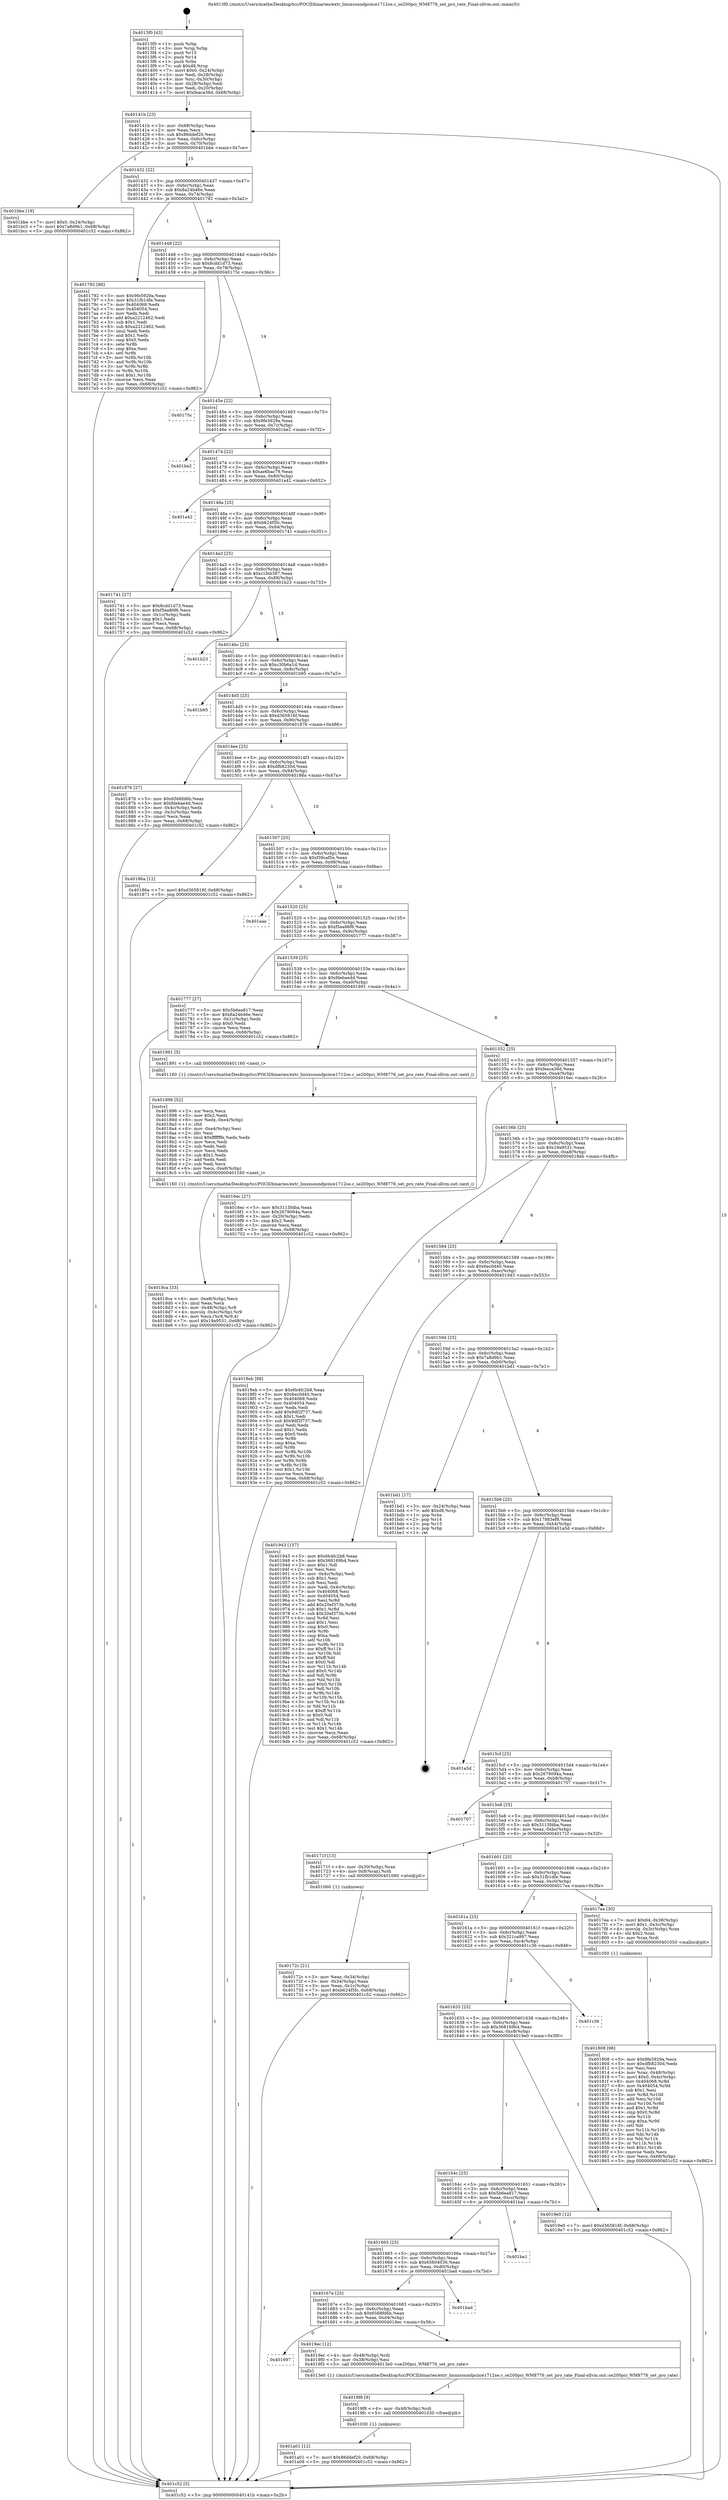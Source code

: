 digraph "0x4013f0" {
  label = "0x4013f0 (/mnt/c/Users/mathe/Desktop/tcc/POCII/binaries/extr_linuxsoundpciice1712se.c_se200pci_WM8776_set_pro_rate_Final-ollvm.out::main(0))"
  labelloc = "t"
  node[shape=record]

  Entry [label="",width=0.3,height=0.3,shape=circle,fillcolor=black,style=filled]
  "0x40141b" [label="{
     0x40141b [23]\l
     | [instrs]\l
     &nbsp;&nbsp;0x40141b \<+3\>: mov -0x68(%rbp),%eax\l
     &nbsp;&nbsp;0x40141e \<+2\>: mov %eax,%ecx\l
     &nbsp;&nbsp;0x401420 \<+6\>: sub $0x86ddef20,%ecx\l
     &nbsp;&nbsp;0x401426 \<+3\>: mov %eax,-0x6c(%rbp)\l
     &nbsp;&nbsp;0x401429 \<+3\>: mov %ecx,-0x70(%rbp)\l
     &nbsp;&nbsp;0x40142c \<+6\>: je 0000000000401bbe \<main+0x7ce\>\l
  }"]
  "0x401bbe" [label="{
     0x401bbe [19]\l
     | [instrs]\l
     &nbsp;&nbsp;0x401bbe \<+7\>: movl $0x0,-0x24(%rbp)\l
     &nbsp;&nbsp;0x401bc5 \<+7\>: movl $0x7a8d9b1,-0x68(%rbp)\l
     &nbsp;&nbsp;0x401bcc \<+5\>: jmp 0000000000401c52 \<main+0x862\>\l
  }"]
  "0x401432" [label="{
     0x401432 [22]\l
     | [instrs]\l
     &nbsp;&nbsp;0x401432 \<+5\>: jmp 0000000000401437 \<main+0x47\>\l
     &nbsp;&nbsp;0x401437 \<+3\>: mov -0x6c(%rbp),%eax\l
     &nbsp;&nbsp;0x40143a \<+5\>: sub $0x8a24b46e,%eax\l
     &nbsp;&nbsp;0x40143f \<+3\>: mov %eax,-0x74(%rbp)\l
     &nbsp;&nbsp;0x401442 \<+6\>: je 0000000000401792 \<main+0x3a2\>\l
  }"]
  Exit [label="",width=0.3,height=0.3,shape=circle,fillcolor=black,style=filled,peripheries=2]
  "0x401792" [label="{
     0x401792 [88]\l
     | [instrs]\l
     &nbsp;&nbsp;0x401792 \<+5\>: mov $0x9fe5929a,%eax\l
     &nbsp;&nbsp;0x401797 \<+5\>: mov $0x31fb1dfe,%ecx\l
     &nbsp;&nbsp;0x40179c \<+7\>: mov 0x404068,%edx\l
     &nbsp;&nbsp;0x4017a3 \<+7\>: mov 0x404054,%esi\l
     &nbsp;&nbsp;0x4017aa \<+2\>: mov %edx,%edi\l
     &nbsp;&nbsp;0x4017ac \<+6\>: add $0xa2212462,%edi\l
     &nbsp;&nbsp;0x4017b2 \<+3\>: sub $0x1,%edi\l
     &nbsp;&nbsp;0x4017b5 \<+6\>: sub $0xa2212462,%edi\l
     &nbsp;&nbsp;0x4017bb \<+3\>: imul %edi,%edx\l
     &nbsp;&nbsp;0x4017be \<+3\>: and $0x1,%edx\l
     &nbsp;&nbsp;0x4017c1 \<+3\>: cmp $0x0,%edx\l
     &nbsp;&nbsp;0x4017c4 \<+4\>: sete %r8b\l
     &nbsp;&nbsp;0x4017c8 \<+3\>: cmp $0xa,%esi\l
     &nbsp;&nbsp;0x4017cb \<+4\>: setl %r9b\l
     &nbsp;&nbsp;0x4017cf \<+3\>: mov %r8b,%r10b\l
     &nbsp;&nbsp;0x4017d2 \<+3\>: and %r9b,%r10b\l
     &nbsp;&nbsp;0x4017d5 \<+3\>: xor %r9b,%r8b\l
     &nbsp;&nbsp;0x4017d8 \<+3\>: or %r8b,%r10b\l
     &nbsp;&nbsp;0x4017db \<+4\>: test $0x1,%r10b\l
     &nbsp;&nbsp;0x4017df \<+3\>: cmovne %ecx,%eax\l
     &nbsp;&nbsp;0x4017e2 \<+3\>: mov %eax,-0x68(%rbp)\l
     &nbsp;&nbsp;0x4017e5 \<+5\>: jmp 0000000000401c52 \<main+0x862\>\l
  }"]
  "0x401448" [label="{
     0x401448 [22]\l
     | [instrs]\l
     &nbsp;&nbsp;0x401448 \<+5\>: jmp 000000000040144d \<main+0x5d\>\l
     &nbsp;&nbsp;0x40144d \<+3\>: mov -0x6c(%rbp),%eax\l
     &nbsp;&nbsp;0x401450 \<+5\>: sub $0x8cdd1d73,%eax\l
     &nbsp;&nbsp;0x401455 \<+3\>: mov %eax,-0x78(%rbp)\l
     &nbsp;&nbsp;0x401458 \<+6\>: je 000000000040175c \<main+0x36c\>\l
  }"]
  "0x401a01" [label="{
     0x401a01 [12]\l
     | [instrs]\l
     &nbsp;&nbsp;0x401a01 \<+7\>: movl $0x86ddef20,-0x68(%rbp)\l
     &nbsp;&nbsp;0x401a08 \<+5\>: jmp 0000000000401c52 \<main+0x862\>\l
  }"]
  "0x40175c" [label="{
     0x40175c\l
  }", style=dashed]
  "0x40145e" [label="{
     0x40145e [22]\l
     | [instrs]\l
     &nbsp;&nbsp;0x40145e \<+5\>: jmp 0000000000401463 \<main+0x73\>\l
     &nbsp;&nbsp;0x401463 \<+3\>: mov -0x6c(%rbp),%eax\l
     &nbsp;&nbsp;0x401466 \<+5\>: sub $0x9fe5929a,%eax\l
     &nbsp;&nbsp;0x40146b \<+3\>: mov %eax,-0x7c(%rbp)\l
     &nbsp;&nbsp;0x40146e \<+6\>: je 0000000000401be2 \<main+0x7f2\>\l
  }"]
  "0x4019f8" [label="{
     0x4019f8 [9]\l
     | [instrs]\l
     &nbsp;&nbsp;0x4019f8 \<+4\>: mov -0x48(%rbp),%rdi\l
     &nbsp;&nbsp;0x4019fc \<+5\>: call 0000000000401030 \<free@plt\>\l
     | [calls]\l
     &nbsp;&nbsp;0x401030 \{1\} (unknown)\l
  }"]
  "0x401be2" [label="{
     0x401be2\l
  }", style=dashed]
  "0x401474" [label="{
     0x401474 [22]\l
     | [instrs]\l
     &nbsp;&nbsp;0x401474 \<+5\>: jmp 0000000000401479 \<main+0x89\>\l
     &nbsp;&nbsp;0x401479 \<+3\>: mov -0x6c(%rbp),%eax\l
     &nbsp;&nbsp;0x40147c \<+5\>: sub $0xae6bac79,%eax\l
     &nbsp;&nbsp;0x401481 \<+3\>: mov %eax,-0x80(%rbp)\l
     &nbsp;&nbsp;0x401484 \<+6\>: je 0000000000401a42 \<main+0x652\>\l
  }"]
  "0x401697" [label="{
     0x401697\l
  }", style=dashed]
  "0x401a42" [label="{
     0x401a42\l
  }", style=dashed]
  "0x40148a" [label="{
     0x40148a [25]\l
     | [instrs]\l
     &nbsp;&nbsp;0x40148a \<+5\>: jmp 000000000040148f \<main+0x9f\>\l
     &nbsp;&nbsp;0x40148f \<+3\>: mov -0x6c(%rbp),%eax\l
     &nbsp;&nbsp;0x401492 \<+5\>: sub $0xb624f5fc,%eax\l
     &nbsp;&nbsp;0x401497 \<+6\>: mov %eax,-0x84(%rbp)\l
     &nbsp;&nbsp;0x40149d \<+6\>: je 0000000000401741 \<main+0x351\>\l
  }"]
  "0x4019ec" [label="{
     0x4019ec [12]\l
     | [instrs]\l
     &nbsp;&nbsp;0x4019ec \<+4\>: mov -0x48(%rbp),%rdi\l
     &nbsp;&nbsp;0x4019f0 \<+3\>: mov -0x38(%rbp),%esi\l
     &nbsp;&nbsp;0x4019f3 \<+5\>: call 00000000004013e0 \<se200pci_WM8776_set_pro_rate\>\l
     | [calls]\l
     &nbsp;&nbsp;0x4013e0 \{1\} (/mnt/c/Users/mathe/Desktop/tcc/POCII/binaries/extr_linuxsoundpciice1712se.c_se200pci_WM8776_set_pro_rate_Final-ollvm.out::se200pci_WM8776_set_pro_rate)\l
  }"]
  "0x401741" [label="{
     0x401741 [27]\l
     | [instrs]\l
     &nbsp;&nbsp;0x401741 \<+5\>: mov $0x8cdd1d73,%eax\l
     &nbsp;&nbsp;0x401746 \<+5\>: mov $0xf5ea86f6,%ecx\l
     &nbsp;&nbsp;0x40174b \<+3\>: mov -0x1c(%rbp),%edx\l
     &nbsp;&nbsp;0x40174e \<+3\>: cmp $0x1,%edx\l
     &nbsp;&nbsp;0x401751 \<+3\>: cmovl %ecx,%eax\l
     &nbsp;&nbsp;0x401754 \<+3\>: mov %eax,-0x68(%rbp)\l
     &nbsp;&nbsp;0x401757 \<+5\>: jmp 0000000000401c52 \<main+0x862\>\l
  }"]
  "0x4014a3" [label="{
     0x4014a3 [25]\l
     | [instrs]\l
     &nbsp;&nbsp;0x4014a3 \<+5\>: jmp 00000000004014a8 \<main+0xb8\>\l
     &nbsp;&nbsp;0x4014a8 \<+3\>: mov -0x6c(%rbp),%eax\l
     &nbsp;&nbsp;0x4014ab \<+5\>: sub $0xc1feb397,%eax\l
     &nbsp;&nbsp;0x4014b0 \<+6\>: mov %eax,-0x88(%rbp)\l
     &nbsp;&nbsp;0x4014b6 \<+6\>: je 0000000000401b23 \<main+0x733\>\l
  }"]
  "0x40167e" [label="{
     0x40167e [25]\l
     | [instrs]\l
     &nbsp;&nbsp;0x40167e \<+5\>: jmp 0000000000401683 \<main+0x293\>\l
     &nbsp;&nbsp;0x401683 \<+3\>: mov -0x6c(%rbp),%eax\l
     &nbsp;&nbsp;0x401686 \<+5\>: sub $0x6568fd6b,%eax\l
     &nbsp;&nbsp;0x40168b \<+6\>: mov %eax,-0xd4(%rbp)\l
     &nbsp;&nbsp;0x401691 \<+6\>: je 00000000004019ec \<main+0x5fc\>\l
  }"]
  "0x401b23" [label="{
     0x401b23\l
  }", style=dashed]
  "0x4014bc" [label="{
     0x4014bc [25]\l
     | [instrs]\l
     &nbsp;&nbsp;0x4014bc \<+5\>: jmp 00000000004014c1 \<main+0xd1\>\l
     &nbsp;&nbsp;0x4014c1 \<+3\>: mov -0x6c(%rbp),%eax\l
     &nbsp;&nbsp;0x4014c4 \<+5\>: sub $0xc30b6a1d,%eax\l
     &nbsp;&nbsp;0x4014c9 \<+6\>: mov %eax,-0x8c(%rbp)\l
     &nbsp;&nbsp;0x4014cf \<+6\>: je 0000000000401b95 \<main+0x7a5\>\l
  }"]
  "0x401bad" [label="{
     0x401bad\l
  }", style=dashed]
  "0x401b95" [label="{
     0x401b95\l
  }", style=dashed]
  "0x4014d5" [label="{
     0x4014d5 [25]\l
     | [instrs]\l
     &nbsp;&nbsp;0x4014d5 \<+5\>: jmp 00000000004014da \<main+0xea\>\l
     &nbsp;&nbsp;0x4014da \<+3\>: mov -0x6c(%rbp),%eax\l
     &nbsp;&nbsp;0x4014dd \<+5\>: sub $0xd365816f,%eax\l
     &nbsp;&nbsp;0x4014e2 \<+6\>: mov %eax,-0x90(%rbp)\l
     &nbsp;&nbsp;0x4014e8 \<+6\>: je 0000000000401876 \<main+0x486\>\l
  }"]
  "0x401665" [label="{
     0x401665 [25]\l
     | [instrs]\l
     &nbsp;&nbsp;0x401665 \<+5\>: jmp 000000000040166a \<main+0x27a\>\l
     &nbsp;&nbsp;0x40166a \<+3\>: mov -0x6c(%rbp),%eax\l
     &nbsp;&nbsp;0x40166d \<+5\>: sub $0x65604036,%eax\l
     &nbsp;&nbsp;0x401672 \<+6\>: mov %eax,-0xd0(%rbp)\l
     &nbsp;&nbsp;0x401678 \<+6\>: je 0000000000401bad \<main+0x7bd\>\l
  }"]
  "0x401876" [label="{
     0x401876 [27]\l
     | [instrs]\l
     &nbsp;&nbsp;0x401876 \<+5\>: mov $0x6568fd6b,%eax\l
     &nbsp;&nbsp;0x40187b \<+5\>: mov $0xfdebae4d,%ecx\l
     &nbsp;&nbsp;0x401880 \<+3\>: mov -0x4c(%rbp),%edx\l
     &nbsp;&nbsp;0x401883 \<+3\>: cmp -0x3c(%rbp),%edx\l
     &nbsp;&nbsp;0x401886 \<+3\>: cmovl %ecx,%eax\l
     &nbsp;&nbsp;0x401889 \<+3\>: mov %eax,-0x68(%rbp)\l
     &nbsp;&nbsp;0x40188c \<+5\>: jmp 0000000000401c52 \<main+0x862\>\l
  }"]
  "0x4014ee" [label="{
     0x4014ee [25]\l
     | [instrs]\l
     &nbsp;&nbsp;0x4014ee \<+5\>: jmp 00000000004014f3 \<main+0x103\>\l
     &nbsp;&nbsp;0x4014f3 \<+3\>: mov -0x6c(%rbp),%eax\l
     &nbsp;&nbsp;0x4014f6 \<+5\>: sub $0xdfb8230d,%eax\l
     &nbsp;&nbsp;0x4014fb \<+6\>: mov %eax,-0x94(%rbp)\l
     &nbsp;&nbsp;0x401501 \<+6\>: je 000000000040186a \<main+0x47a\>\l
  }"]
  "0x401ba1" [label="{
     0x401ba1\l
  }", style=dashed]
  "0x40186a" [label="{
     0x40186a [12]\l
     | [instrs]\l
     &nbsp;&nbsp;0x40186a \<+7\>: movl $0xd365816f,-0x68(%rbp)\l
     &nbsp;&nbsp;0x401871 \<+5\>: jmp 0000000000401c52 \<main+0x862\>\l
  }"]
  "0x401507" [label="{
     0x401507 [25]\l
     | [instrs]\l
     &nbsp;&nbsp;0x401507 \<+5\>: jmp 000000000040150c \<main+0x11c\>\l
     &nbsp;&nbsp;0x40150c \<+3\>: mov -0x6c(%rbp),%eax\l
     &nbsp;&nbsp;0x40150f \<+5\>: sub $0xf39caf5e,%eax\l
     &nbsp;&nbsp;0x401514 \<+6\>: mov %eax,-0x98(%rbp)\l
     &nbsp;&nbsp;0x40151a \<+6\>: je 0000000000401aaa \<main+0x6ba\>\l
  }"]
  "0x40164c" [label="{
     0x40164c [25]\l
     | [instrs]\l
     &nbsp;&nbsp;0x40164c \<+5\>: jmp 0000000000401651 \<main+0x261\>\l
     &nbsp;&nbsp;0x401651 \<+3\>: mov -0x6c(%rbp),%eax\l
     &nbsp;&nbsp;0x401654 \<+5\>: sub $0x5b6ea817,%eax\l
     &nbsp;&nbsp;0x401659 \<+6\>: mov %eax,-0xcc(%rbp)\l
     &nbsp;&nbsp;0x40165f \<+6\>: je 0000000000401ba1 \<main+0x7b1\>\l
  }"]
  "0x401aaa" [label="{
     0x401aaa\l
  }", style=dashed]
  "0x401520" [label="{
     0x401520 [25]\l
     | [instrs]\l
     &nbsp;&nbsp;0x401520 \<+5\>: jmp 0000000000401525 \<main+0x135\>\l
     &nbsp;&nbsp;0x401525 \<+3\>: mov -0x6c(%rbp),%eax\l
     &nbsp;&nbsp;0x401528 \<+5\>: sub $0xf5ea86f6,%eax\l
     &nbsp;&nbsp;0x40152d \<+6\>: mov %eax,-0x9c(%rbp)\l
     &nbsp;&nbsp;0x401533 \<+6\>: je 0000000000401777 \<main+0x387\>\l
  }"]
  "0x4019e0" [label="{
     0x4019e0 [12]\l
     | [instrs]\l
     &nbsp;&nbsp;0x4019e0 \<+7\>: movl $0xd365816f,-0x68(%rbp)\l
     &nbsp;&nbsp;0x4019e7 \<+5\>: jmp 0000000000401c52 \<main+0x862\>\l
  }"]
  "0x401777" [label="{
     0x401777 [27]\l
     | [instrs]\l
     &nbsp;&nbsp;0x401777 \<+5\>: mov $0x5b6ea817,%eax\l
     &nbsp;&nbsp;0x40177c \<+5\>: mov $0x8a24b46e,%ecx\l
     &nbsp;&nbsp;0x401781 \<+3\>: mov -0x1c(%rbp),%edx\l
     &nbsp;&nbsp;0x401784 \<+3\>: cmp $0x0,%edx\l
     &nbsp;&nbsp;0x401787 \<+3\>: cmove %ecx,%eax\l
     &nbsp;&nbsp;0x40178a \<+3\>: mov %eax,-0x68(%rbp)\l
     &nbsp;&nbsp;0x40178d \<+5\>: jmp 0000000000401c52 \<main+0x862\>\l
  }"]
  "0x401539" [label="{
     0x401539 [25]\l
     | [instrs]\l
     &nbsp;&nbsp;0x401539 \<+5\>: jmp 000000000040153e \<main+0x14e\>\l
     &nbsp;&nbsp;0x40153e \<+3\>: mov -0x6c(%rbp),%eax\l
     &nbsp;&nbsp;0x401541 \<+5\>: sub $0xfdebae4d,%eax\l
     &nbsp;&nbsp;0x401546 \<+6\>: mov %eax,-0xa0(%rbp)\l
     &nbsp;&nbsp;0x40154c \<+6\>: je 0000000000401891 \<main+0x4a1\>\l
  }"]
  "0x401633" [label="{
     0x401633 [25]\l
     | [instrs]\l
     &nbsp;&nbsp;0x401633 \<+5\>: jmp 0000000000401638 \<main+0x248\>\l
     &nbsp;&nbsp;0x401638 \<+3\>: mov -0x6c(%rbp),%eax\l
     &nbsp;&nbsp;0x40163b \<+5\>: sub $0x368169b4,%eax\l
     &nbsp;&nbsp;0x401640 \<+6\>: mov %eax,-0xc8(%rbp)\l
     &nbsp;&nbsp;0x401646 \<+6\>: je 00000000004019e0 \<main+0x5f0\>\l
  }"]
  "0x401891" [label="{
     0x401891 [5]\l
     | [instrs]\l
     &nbsp;&nbsp;0x401891 \<+5\>: call 0000000000401160 \<next_i\>\l
     | [calls]\l
     &nbsp;&nbsp;0x401160 \{1\} (/mnt/c/Users/mathe/Desktop/tcc/POCII/binaries/extr_linuxsoundpciice1712se.c_se200pci_WM8776_set_pro_rate_Final-ollvm.out::next_i)\l
  }"]
  "0x401552" [label="{
     0x401552 [25]\l
     | [instrs]\l
     &nbsp;&nbsp;0x401552 \<+5\>: jmp 0000000000401557 \<main+0x167\>\l
     &nbsp;&nbsp;0x401557 \<+3\>: mov -0x6c(%rbp),%eax\l
     &nbsp;&nbsp;0x40155a \<+5\>: sub $0xfeaca36d,%eax\l
     &nbsp;&nbsp;0x40155f \<+6\>: mov %eax,-0xa4(%rbp)\l
     &nbsp;&nbsp;0x401565 \<+6\>: je 00000000004016ec \<main+0x2fc\>\l
  }"]
  "0x401c36" [label="{
     0x401c36\l
  }", style=dashed]
  "0x4016ec" [label="{
     0x4016ec [27]\l
     | [instrs]\l
     &nbsp;&nbsp;0x4016ec \<+5\>: mov $0x3115fdba,%eax\l
     &nbsp;&nbsp;0x4016f1 \<+5\>: mov $0x2679094a,%ecx\l
     &nbsp;&nbsp;0x4016f6 \<+3\>: mov -0x20(%rbp),%edx\l
     &nbsp;&nbsp;0x4016f9 \<+3\>: cmp $0x2,%edx\l
     &nbsp;&nbsp;0x4016fc \<+3\>: cmovne %ecx,%eax\l
     &nbsp;&nbsp;0x4016ff \<+3\>: mov %eax,-0x68(%rbp)\l
     &nbsp;&nbsp;0x401702 \<+5\>: jmp 0000000000401c52 \<main+0x862\>\l
  }"]
  "0x40156b" [label="{
     0x40156b [25]\l
     | [instrs]\l
     &nbsp;&nbsp;0x40156b \<+5\>: jmp 0000000000401570 \<main+0x180\>\l
     &nbsp;&nbsp;0x401570 \<+3\>: mov -0x6c(%rbp),%eax\l
     &nbsp;&nbsp;0x401573 \<+5\>: sub $0x19a9531,%eax\l
     &nbsp;&nbsp;0x401578 \<+6\>: mov %eax,-0xa8(%rbp)\l
     &nbsp;&nbsp;0x40157e \<+6\>: je 00000000004018eb \<main+0x4fb\>\l
  }"]
  "0x401c52" [label="{
     0x401c52 [5]\l
     | [instrs]\l
     &nbsp;&nbsp;0x401c52 \<+5\>: jmp 000000000040141b \<main+0x2b\>\l
  }"]
  "0x4013f0" [label="{
     0x4013f0 [43]\l
     | [instrs]\l
     &nbsp;&nbsp;0x4013f0 \<+1\>: push %rbp\l
     &nbsp;&nbsp;0x4013f1 \<+3\>: mov %rsp,%rbp\l
     &nbsp;&nbsp;0x4013f4 \<+2\>: push %r15\l
     &nbsp;&nbsp;0x4013f6 \<+2\>: push %r14\l
     &nbsp;&nbsp;0x4013f8 \<+1\>: push %rbx\l
     &nbsp;&nbsp;0x4013f9 \<+7\>: sub $0xd8,%rsp\l
     &nbsp;&nbsp;0x401400 \<+7\>: movl $0x0,-0x24(%rbp)\l
     &nbsp;&nbsp;0x401407 \<+3\>: mov %edi,-0x28(%rbp)\l
     &nbsp;&nbsp;0x40140a \<+4\>: mov %rsi,-0x30(%rbp)\l
     &nbsp;&nbsp;0x40140e \<+3\>: mov -0x28(%rbp),%edi\l
     &nbsp;&nbsp;0x401411 \<+3\>: mov %edi,-0x20(%rbp)\l
     &nbsp;&nbsp;0x401414 \<+7\>: movl $0xfeaca36d,-0x68(%rbp)\l
  }"]
  "0x4018ca" [label="{
     0x4018ca [33]\l
     | [instrs]\l
     &nbsp;&nbsp;0x4018ca \<+6\>: mov -0xe8(%rbp),%ecx\l
     &nbsp;&nbsp;0x4018d0 \<+3\>: imul %eax,%ecx\l
     &nbsp;&nbsp;0x4018d3 \<+4\>: mov -0x48(%rbp),%r8\l
     &nbsp;&nbsp;0x4018d7 \<+4\>: movslq -0x4c(%rbp),%r9\l
     &nbsp;&nbsp;0x4018db \<+4\>: mov %ecx,(%r8,%r9,4)\l
     &nbsp;&nbsp;0x4018df \<+7\>: movl $0x19a9531,-0x68(%rbp)\l
     &nbsp;&nbsp;0x4018e6 \<+5\>: jmp 0000000000401c52 \<main+0x862\>\l
  }"]
  "0x4018eb" [label="{
     0x4018eb [88]\l
     | [instrs]\l
     &nbsp;&nbsp;0x4018eb \<+5\>: mov $0x6b4fc2b8,%eax\l
     &nbsp;&nbsp;0x4018f0 \<+5\>: mov $0x6ec0d40,%ecx\l
     &nbsp;&nbsp;0x4018f5 \<+7\>: mov 0x404068,%edx\l
     &nbsp;&nbsp;0x4018fc \<+7\>: mov 0x404054,%esi\l
     &nbsp;&nbsp;0x401903 \<+2\>: mov %edx,%edi\l
     &nbsp;&nbsp;0x401905 \<+6\>: add $0x9df2f737,%edi\l
     &nbsp;&nbsp;0x40190b \<+3\>: sub $0x1,%edi\l
     &nbsp;&nbsp;0x40190e \<+6\>: sub $0x9df2f737,%edi\l
     &nbsp;&nbsp;0x401914 \<+3\>: imul %edi,%edx\l
     &nbsp;&nbsp;0x401917 \<+3\>: and $0x1,%edx\l
     &nbsp;&nbsp;0x40191a \<+3\>: cmp $0x0,%edx\l
     &nbsp;&nbsp;0x40191d \<+4\>: sete %r8b\l
     &nbsp;&nbsp;0x401921 \<+3\>: cmp $0xa,%esi\l
     &nbsp;&nbsp;0x401924 \<+4\>: setl %r9b\l
     &nbsp;&nbsp;0x401928 \<+3\>: mov %r8b,%r10b\l
     &nbsp;&nbsp;0x40192b \<+3\>: and %r9b,%r10b\l
     &nbsp;&nbsp;0x40192e \<+3\>: xor %r9b,%r8b\l
     &nbsp;&nbsp;0x401931 \<+3\>: or %r8b,%r10b\l
     &nbsp;&nbsp;0x401934 \<+4\>: test $0x1,%r10b\l
     &nbsp;&nbsp;0x401938 \<+3\>: cmovne %ecx,%eax\l
     &nbsp;&nbsp;0x40193b \<+3\>: mov %eax,-0x68(%rbp)\l
     &nbsp;&nbsp;0x40193e \<+5\>: jmp 0000000000401c52 \<main+0x862\>\l
  }"]
  "0x401584" [label="{
     0x401584 [25]\l
     | [instrs]\l
     &nbsp;&nbsp;0x401584 \<+5\>: jmp 0000000000401589 \<main+0x199\>\l
     &nbsp;&nbsp;0x401589 \<+3\>: mov -0x6c(%rbp),%eax\l
     &nbsp;&nbsp;0x40158c \<+5\>: sub $0x6ec0d40,%eax\l
     &nbsp;&nbsp;0x401591 \<+6\>: mov %eax,-0xac(%rbp)\l
     &nbsp;&nbsp;0x401597 \<+6\>: je 0000000000401943 \<main+0x553\>\l
  }"]
  "0x401896" [label="{
     0x401896 [52]\l
     | [instrs]\l
     &nbsp;&nbsp;0x401896 \<+2\>: xor %ecx,%ecx\l
     &nbsp;&nbsp;0x401898 \<+5\>: mov $0x2,%edx\l
     &nbsp;&nbsp;0x40189d \<+6\>: mov %edx,-0xe4(%rbp)\l
     &nbsp;&nbsp;0x4018a3 \<+1\>: cltd\l
     &nbsp;&nbsp;0x4018a4 \<+6\>: mov -0xe4(%rbp),%esi\l
     &nbsp;&nbsp;0x4018aa \<+2\>: idiv %esi\l
     &nbsp;&nbsp;0x4018ac \<+6\>: imul $0xfffffffe,%edx,%edx\l
     &nbsp;&nbsp;0x4018b2 \<+2\>: mov %ecx,%edi\l
     &nbsp;&nbsp;0x4018b4 \<+2\>: sub %edx,%edi\l
     &nbsp;&nbsp;0x4018b6 \<+2\>: mov %ecx,%edx\l
     &nbsp;&nbsp;0x4018b8 \<+3\>: sub $0x1,%edx\l
     &nbsp;&nbsp;0x4018bb \<+2\>: add %edx,%edi\l
     &nbsp;&nbsp;0x4018bd \<+2\>: sub %edi,%ecx\l
     &nbsp;&nbsp;0x4018bf \<+6\>: mov %ecx,-0xe8(%rbp)\l
     &nbsp;&nbsp;0x4018c5 \<+5\>: call 0000000000401160 \<next_i\>\l
     | [calls]\l
     &nbsp;&nbsp;0x401160 \{1\} (/mnt/c/Users/mathe/Desktop/tcc/POCII/binaries/extr_linuxsoundpciice1712se.c_se200pci_WM8776_set_pro_rate_Final-ollvm.out::next_i)\l
  }"]
  "0x401943" [label="{
     0x401943 [157]\l
     | [instrs]\l
     &nbsp;&nbsp;0x401943 \<+5\>: mov $0x6b4fc2b8,%eax\l
     &nbsp;&nbsp;0x401948 \<+5\>: mov $0x368169b4,%ecx\l
     &nbsp;&nbsp;0x40194d \<+2\>: mov $0x1,%dl\l
     &nbsp;&nbsp;0x40194f \<+2\>: xor %esi,%esi\l
     &nbsp;&nbsp;0x401951 \<+3\>: mov -0x4c(%rbp),%edi\l
     &nbsp;&nbsp;0x401954 \<+3\>: sub $0x1,%esi\l
     &nbsp;&nbsp;0x401957 \<+2\>: sub %esi,%edi\l
     &nbsp;&nbsp;0x401959 \<+3\>: mov %edi,-0x4c(%rbp)\l
     &nbsp;&nbsp;0x40195c \<+7\>: mov 0x404068,%esi\l
     &nbsp;&nbsp;0x401963 \<+7\>: mov 0x404054,%edi\l
     &nbsp;&nbsp;0x40196a \<+3\>: mov %esi,%r8d\l
     &nbsp;&nbsp;0x40196d \<+7\>: add $0x20ef373b,%r8d\l
     &nbsp;&nbsp;0x401974 \<+4\>: sub $0x1,%r8d\l
     &nbsp;&nbsp;0x401978 \<+7\>: sub $0x20ef373b,%r8d\l
     &nbsp;&nbsp;0x40197f \<+4\>: imul %r8d,%esi\l
     &nbsp;&nbsp;0x401983 \<+3\>: and $0x1,%esi\l
     &nbsp;&nbsp;0x401986 \<+3\>: cmp $0x0,%esi\l
     &nbsp;&nbsp;0x401989 \<+4\>: sete %r9b\l
     &nbsp;&nbsp;0x40198d \<+3\>: cmp $0xa,%edi\l
     &nbsp;&nbsp;0x401990 \<+4\>: setl %r10b\l
     &nbsp;&nbsp;0x401994 \<+3\>: mov %r9b,%r11b\l
     &nbsp;&nbsp;0x401997 \<+4\>: xor $0xff,%r11b\l
     &nbsp;&nbsp;0x40199b \<+3\>: mov %r10b,%bl\l
     &nbsp;&nbsp;0x40199e \<+3\>: xor $0xff,%bl\l
     &nbsp;&nbsp;0x4019a1 \<+3\>: xor $0x0,%dl\l
     &nbsp;&nbsp;0x4019a4 \<+3\>: mov %r11b,%r14b\l
     &nbsp;&nbsp;0x4019a7 \<+4\>: and $0x0,%r14b\l
     &nbsp;&nbsp;0x4019ab \<+3\>: and %dl,%r9b\l
     &nbsp;&nbsp;0x4019ae \<+3\>: mov %bl,%r15b\l
     &nbsp;&nbsp;0x4019b1 \<+4\>: and $0x0,%r15b\l
     &nbsp;&nbsp;0x4019b5 \<+3\>: and %dl,%r10b\l
     &nbsp;&nbsp;0x4019b8 \<+3\>: or %r9b,%r14b\l
     &nbsp;&nbsp;0x4019bb \<+3\>: or %r10b,%r15b\l
     &nbsp;&nbsp;0x4019be \<+3\>: xor %r15b,%r14b\l
     &nbsp;&nbsp;0x4019c1 \<+3\>: or %bl,%r11b\l
     &nbsp;&nbsp;0x4019c4 \<+4\>: xor $0xff,%r11b\l
     &nbsp;&nbsp;0x4019c8 \<+3\>: or $0x0,%dl\l
     &nbsp;&nbsp;0x4019cb \<+3\>: and %dl,%r11b\l
     &nbsp;&nbsp;0x4019ce \<+3\>: or %r11b,%r14b\l
     &nbsp;&nbsp;0x4019d1 \<+4\>: test $0x1,%r14b\l
     &nbsp;&nbsp;0x4019d5 \<+3\>: cmovne %ecx,%eax\l
     &nbsp;&nbsp;0x4019d8 \<+3\>: mov %eax,-0x68(%rbp)\l
     &nbsp;&nbsp;0x4019db \<+5\>: jmp 0000000000401c52 \<main+0x862\>\l
  }"]
  "0x40159d" [label="{
     0x40159d [25]\l
     | [instrs]\l
     &nbsp;&nbsp;0x40159d \<+5\>: jmp 00000000004015a2 \<main+0x1b2\>\l
     &nbsp;&nbsp;0x4015a2 \<+3\>: mov -0x6c(%rbp),%eax\l
     &nbsp;&nbsp;0x4015a5 \<+5\>: sub $0x7a8d9b1,%eax\l
     &nbsp;&nbsp;0x4015aa \<+6\>: mov %eax,-0xb0(%rbp)\l
     &nbsp;&nbsp;0x4015b0 \<+6\>: je 0000000000401bd1 \<main+0x7e1\>\l
  }"]
  "0x401808" [label="{
     0x401808 [98]\l
     | [instrs]\l
     &nbsp;&nbsp;0x401808 \<+5\>: mov $0x9fe5929a,%ecx\l
     &nbsp;&nbsp;0x40180d \<+5\>: mov $0xdfb8230d,%edx\l
     &nbsp;&nbsp;0x401812 \<+2\>: xor %esi,%esi\l
     &nbsp;&nbsp;0x401814 \<+4\>: mov %rax,-0x48(%rbp)\l
     &nbsp;&nbsp;0x401818 \<+7\>: movl $0x0,-0x4c(%rbp)\l
     &nbsp;&nbsp;0x40181f \<+8\>: mov 0x404068,%r8d\l
     &nbsp;&nbsp;0x401827 \<+8\>: mov 0x404054,%r9d\l
     &nbsp;&nbsp;0x40182f \<+3\>: sub $0x1,%esi\l
     &nbsp;&nbsp;0x401832 \<+3\>: mov %r8d,%r10d\l
     &nbsp;&nbsp;0x401835 \<+3\>: add %esi,%r10d\l
     &nbsp;&nbsp;0x401838 \<+4\>: imul %r10d,%r8d\l
     &nbsp;&nbsp;0x40183c \<+4\>: and $0x1,%r8d\l
     &nbsp;&nbsp;0x401840 \<+4\>: cmp $0x0,%r8d\l
     &nbsp;&nbsp;0x401844 \<+4\>: sete %r11b\l
     &nbsp;&nbsp;0x401848 \<+4\>: cmp $0xa,%r9d\l
     &nbsp;&nbsp;0x40184c \<+3\>: setl %bl\l
     &nbsp;&nbsp;0x40184f \<+3\>: mov %r11b,%r14b\l
     &nbsp;&nbsp;0x401852 \<+3\>: and %bl,%r14b\l
     &nbsp;&nbsp;0x401855 \<+3\>: xor %bl,%r11b\l
     &nbsp;&nbsp;0x401858 \<+3\>: or %r11b,%r14b\l
     &nbsp;&nbsp;0x40185b \<+4\>: test $0x1,%r14b\l
     &nbsp;&nbsp;0x40185f \<+3\>: cmovne %edx,%ecx\l
     &nbsp;&nbsp;0x401862 \<+3\>: mov %ecx,-0x68(%rbp)\l
     &nbsp;&nbsp;0x401865 \<+5\>: jmp 0000000000401c52 \<main+0x862\>\l
  }"]
  "0x401bd1" [label="{
     0x401bd1 [17]\l
     | [instrs]\l
     &nbsp;&nbsp;0x401bd1 \<+3\>: mov -0x24(%rbp),%eax\l
     &nbsp;&nbsp;0x401bd4 \<+7\>: add $0xd8,%rsp\l
     &nbsp;&nbsp;0x401bdb \<+1\>: pop %rbx\l
     &nbsp;&nbsp;0x401bdc \<+2\>: pop %r14\l
     &nbsp;&nbsp;0x401bde \<+2\>: pop %r15\l
     &nbsp;&nbsp;0x401be0 \<+1\>: pop %rbp\l
     &nbsp;&nbsp;0x401be1 \<+1\>: ret\l
  }"]
  "0x4015b6" [label="{
     0x4015b6 [25]\l
     | [instrs]\l
     &nbsp;&nbsp;0x4015b6 \<+5\>: jmp 00000000004015bb \<main+0x1cb\>\l
     &nbsp;&nbsp;0x4015bb \<+3\>: mov -0x6c(%rbp),%eax\l
     &nbsp;&nbsp;0x4015be \<+5\>: sub $0x17883ef8,%eax\l
     &nbsp;&nbsp;0x4015c3 \<+6\>: mov %eax,-0xb4(%rbp)\l
     &nbsp;&nbsp;0x4015c9 \<+6\>: je 0000000000401a5d \<main+0x66d\>\l
  }"]
  "0x40161a" [label="{
     0x40161a [25]\l
     | [instrs]\l
     &nbsp;&nbsp;0x40161a \<+5\>: jmp 000000000040161f \<main+0x22f\>\l
     &nbsp;&nbsp;0x40161f \<+3\>: mov -0x6c(%rbp),%eax\l
     &nbsp;&nbsp;0x401622 \<+5\>: sub $0x321ca997,%eax\l
     &nbsp;&nbsp;0x401627 \<+6\>: mov %eax,-0xc4(%rbp)\l
     &nbsp;&nbsp;0x40162d \<+6\>: je 0000000000401c36 \<main+0x846\>\l
  }"]
  "0x401a5d" [label="{
     0x401a5d\l
  }", style=dashed]
  "0x4015cf" [label="{
     0x4015cf [25]\l
     | [instrs]\l
     &nbsp;&nbsp;0x4015cf \<+5\>: jmp 00000000004015d4 \<main+0x1e4\>\l
     &nbsp;&nbsp;0x4015d4 \<+3\>: mov -0x6c(%rbp),%eax\l
     &nbsp;&nbsp;0x4015d7 \<+5\>: sub $0x2679094a,%eax\l
     &nbsp;&nbsp;0x4015dc \<+6\>: mov %eax,-0xb8(%rbp)\l
     &nbsp;&nbsp;0x4015e2 \<+6\>: je 0000000000401707 \<main+0x317\>\l
  }"]
  "0x4017ea" [label="{
     0x4017ea [30]\l
     | [instrs]\l
     &nbsp;&nbsp;0x4017ea \<+7\>: movl $0x64,-0x38(%rbp)\l
     &nbsp;&nbsp;0x4017f1 \<+7\>: movl $0x1,-0x3c(%rbp)\l
     &nbsp;&nbsp;0x4017f8 \<+4\>: movslq -0x3c(%rbp),%rax\l
     &nbsp;&nbsp;0x4017fc \<+4\>: shl $0x2,%rax\l
     &nbsp;&nbsp;0x401800 \<+3\>: mov %rax,%rdi\l
     &nbsp;&nbsp;0x401803 \<+5\>: call 0000000000401050 \<malloc@plt\>\l
     | [calls]\l
     &nbsp;&nbsp;0x401050 \{1\} (unknown)\l
  }"]
  "0x401707" [label="{
     0x401707\l
  }", style=dashed]
  "0x4015e8" [label="{
     0x4015e8 [25]\l
     | [instrs]\l
     &nbsp;&nbsp;0x4015e8 \<+5\>: jmp 00000000004015ed \<main+0x1fd\>\l
     &nbsp;&nbsp;0x4015ed \<+3\>: mov -0x6c(%rbp),%eax\l
     &nbsp;&nbsp;0x4015f0 \<+5\>: sub $0x3115fdba,%eax\l
     &nbsp;&nbsp;0x4015f5 \<+6\>: mov %eax,-0xbc(%rbp)\l
     &nbsp;&nbsp;0x4015fb \<+6\>: je 000000000040171f \<main+0x32f\>\l
  }"]
  "0x40172c" [label="{
     0x40172c [21]\l
     | [instrs]\l
     &nbsp;&nbsp;0x40172c \<+3\>: mov %eax,-0x34(%rbp)\l
     &nbsp;&nbsp;0x40172f \<+3\>: mov -0x34(%rbp),%eax\l
     &nbsp;&nbsp;0x401732 \<+3\>: mov %eax,-0x1c(%rbp)\l
     &nbsp;&nbsp;0x401735 \<+7\>: movl $0xb624f5fc,-0x68(%rbp)\l
     &nbsp;&nbsp;0x40173c \<+5\>: jmp 0000000000401c52 \<main+0x862\>\l
  }"]
  "0x40171f" [label="{
     0x40171f [13]\l
     | [instrs]\l
     &nbsp;&nbsp;0x40171f \<+4\>: mov -0x30(%rbp),%rax\l
     &nbsp;&nbsp;0x401723 \<+4\>: mov 0x8(%rax),%rdi\l
     &nbsp;&nbsp;0x401727 \<+5\>: call 0000000000401060 \<atoi@plt\>\l
     | [calls]\l
     &nbsp;&nbsp;0x401060 \{1\} (unknown)\l
  }"]
  "0x401601" [label="{
     0x401601 [25]\l
     | [instrs]\l
     &nbsp;&nbsp;0x401601 \<+5\>: jmp 0000000000401606 \<main+0x216\>\l
     &nbsp;&nbsp;0x401606 \<+3\>: mov -0x6c(%rbp),%eax\l
     &nbsp;&nbsp;0x401609 \<+5\>: sub $0x31fb1dfe,%eax\l
     &nbsp;&nbsp;0x40160e \<+6\>: mov %eax,-0xc0(%rbp)\l
     &nbsp;&nbsp;0x401614 \<+6\>: je 00000000004017ea \<main+0x3fa\>\l
  }"]
  Entry -> "0x4013f0" [label=" 1"]
  "0x40141b" -> "0x401bbe" [label=" 1"]
  "0x40141b" -> "0x401432" [label=" 15"]
  "0x401bd1" -> Exit [label=" 1"]
  "0x401432" -> "0x401792" [label=" 1"]
  "0x401432" -> "0x401448" [label=" 14"]
  "0x401bbe" -> "0x401c52" [label=" 1"]
  "0x401448" -> "0x40175c" [label=" 0"]
  "0x401448" -> "0x40145e" [label=" 14"]
  "0x401a01" -> "0x401c52" [label=" 1"]
  "0x40145e" -> "0x401be2" [label=" 0"]
  "0x40145e" -> "0x401474" [label=" 14"]
  "0x4019f8" -> "0x401a01" [label=" 1"]
  "0x401474" -> "0x401a42" [label=" 0"]
  "0x401474" -> "0x40148a" [label=" 14"]
  "0x4019ec" -> "0x4019f8" [label=" 1"]
  "0x40148a" -> "0x401741" [label=" 1"]
  "0x40148a" -> "0x4014a3" [label=" 13"]
  "0x40167e" -> "0x401697" [label=" 0"]
  "0x4014a3" -> "0x401b23" [label=" 0"]
  "0x4014a3" -> "0x4014bc" [label=" 13"]
  "0x40167e" -> "0x4019ec" [label=" 1"]
  "0x4014bc" -> "0x401b95" [label=" 0"]
  "0x4014bc" -> "0x4014d5" [label=" 13"]
  "0x401665" -> "0x40167e" [label=" 1"]
  "0x4014d5" -> "0x401876" [label=" 2"]
  "0x4014d5" -> "0x4014ee" [label=" 11"]
  "0x401665" -> "0x401bad" [label=" 0"]
  "0x4014ee" -> "0x40186a" [label=" 1"]
  "0x4014ee" -> "0x401507" [label=" 10"]
  "0x40164c" -> "0x401665" [label=" 1"]
  "0x401507" -> "0x401aaa" [label=" 0"]
  "0x401507" -> "0x401520" [label=" 10"]
  "0x40164c" -> "0x401ba1" [label=" 0"]
  "0x401520" -> "0x401777" [label=" 1"]
  "0x401520" -> "0x401539" [label=" 9"]
  "0x4019e0" -> "0x401c52" [label=" 1"]
  "0x401539" -> "0x401891" [label=" 1"]
  "0x401539" -> "0x401552" [label=" 8"]
  "0x401633" -> "0x4019e0" [label=" 1"]
  "0x401552" -> "0x4016ec" [label=" 1"]
  "0x401552" -> "0x40156b" [label=" 7"]
  "0x4016ec" -> "0x401c52" [label=" 1"]
  "0x4013f0" -> "0x40141b" [label=" 1"]
  "0x401c52" -> "0x40141b" [label=" 15"]
  "0x401633" -> "0x40164c" [label=" 1"]
  "0x40156b" -> "0x4018eb" [label=" 1"]
  "0x40156b" -> "0x401584" [label=" 6"]
  "0x40161a" -> "0x401c36" [label=" 0"]
  "0x401584" -> "0x401943" [label=" 1"]
  "0x401584" -> "0x40159d" [label=" 5"]
  "0x40161a" -> "0x401633" [label=" 2"]
  "0x40159d" -> "0x401bd1" [label=" 1"]
  "0x40159d" -> "0x4015b6" [label=" 4"]
  "0x401943" -> "0x401c52" [label=" 1"]
  "0x4015b6" -> "0x401a5d" [label=" 0"]
  "0x4015b6" -> "0x4015cf" [label=" 4"]
  "0x4018eb" -> "0x401c52" [label=" 1"]
  "0x4015cf" -> "0x401707" [label=" 0"]
  "0x4015cf" -> "0x4015e8" [label=" 4"]
  "0x4018ca" -> "0x401c52" [label=" 1"]
  "0x4015e8" -> "0x40171f" [label=" 1"]
  "0x4015e8" -> "0x401601" [label=" 3"]
  "0x40171f" -> "0x40172c" [label=" 1"]
  "0x40172c" -> "0x401c52" [label=" 1"]
  "0x401741" -> "0x401c52" [label=" 1"]
  "0x401777" -> "0x401c52" [label=" 1"]
  "0x401792" -> "0x401c52" [label=" 1"]
  "0x401896" -> "0x4018ca" [label=" 1"]
  "0x401601" -> "0x4017ea" [label=" 1"]
  "0x401601" -> "0x40161a" [label=" 2"]
  "0x4017ea" -> "0x401808" [label=" 1"]
  "0x401808" -> "0x401c52" [label=" 1"]
  "0x40186a" -> "0x401c52" [label=" 1"]
  "0x401876" -> "0x401c52" [label=" 2"]
  "0x401891" -> "0x401896" [label=" 1"]
}
